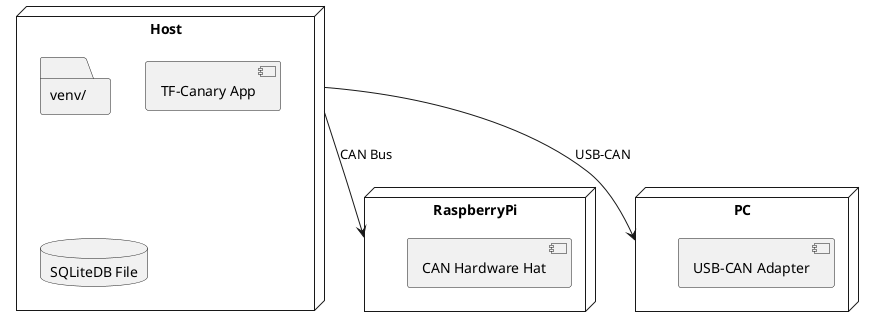 @startuml DeploymentDiagram
node Host {
  folder "venv/"
  component "TF-Canary App"
  database "SQLiteDB File"
}
node RaspberryPi {
  component "CAN Hardware Hat"
}
node PC {
  component "USB-CAN Adapter"
}

Host --> RaspberryPi : CAN Bus
Host --> PC : USB-CAN
@enduml
